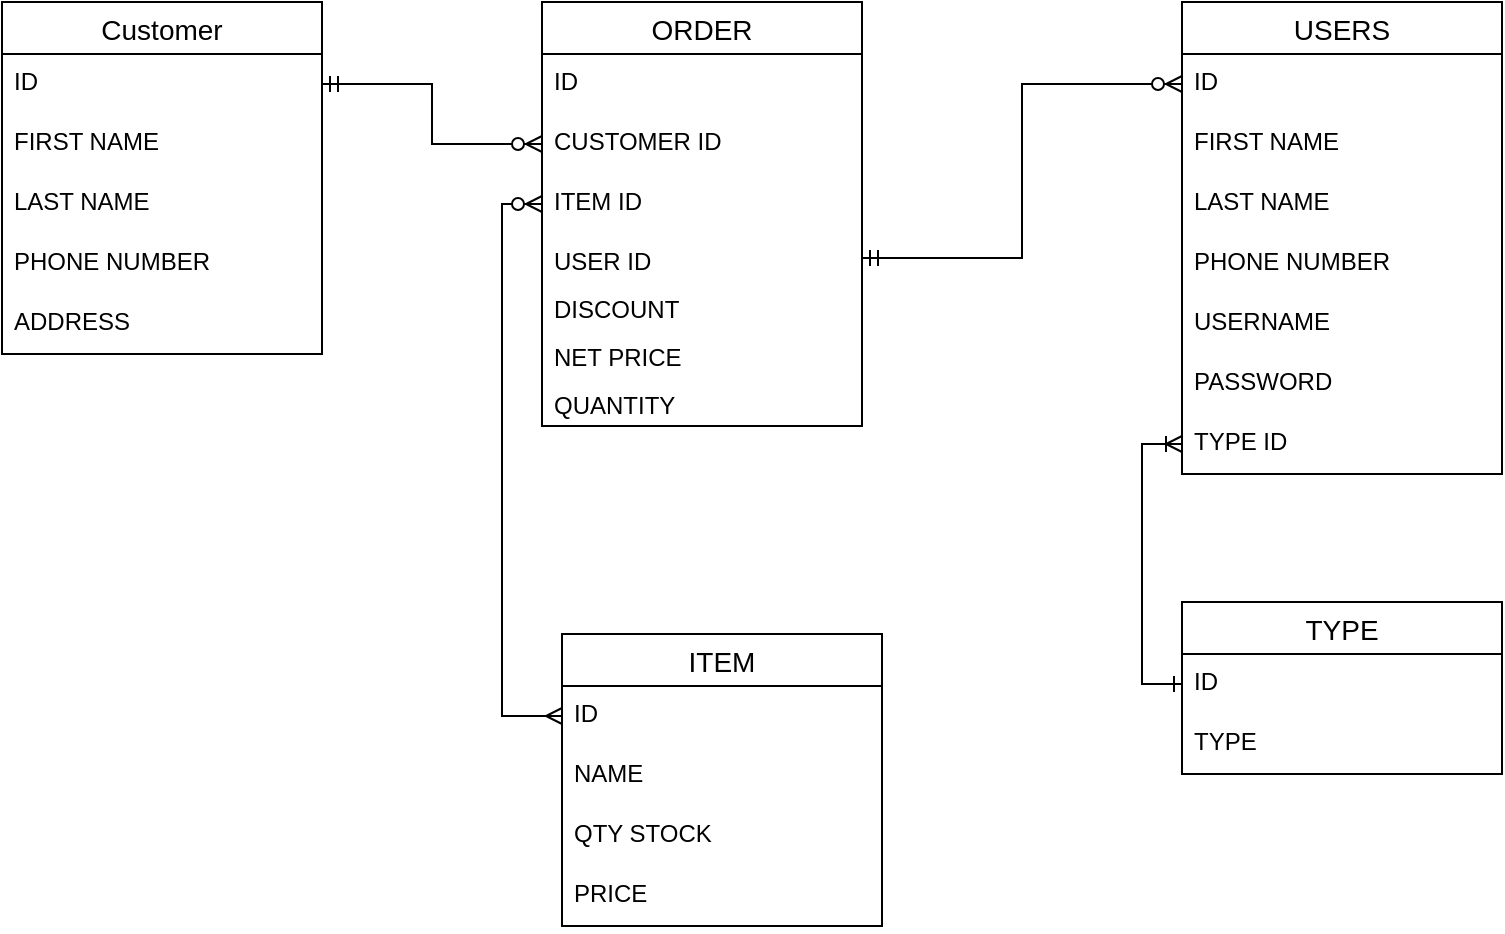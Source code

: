 <mxfile version="14.3.0" type="device"><diagram id="fuPLJJar_mVL6PXhVM3c" name="Page-1"><mxGraphModel dx="1038" dy="580" grid="1" gridSize="10" guides="1" tooltips="1" connect="1" arrows="1" fold="1" page="1" pageScale="1" pageWidth="827" pageHeight="1169" math="0" shadow="0"><root><mxCell id="0"/><mxCell id="1" parent="0"/><mxCell id="cw2aZ1ChlQDy4mIFOq4p-1" value="USERS" style="swimlane;fontStyle=0;childLayout=stackLayout;horizontal=1;startSize=26;horizontalStack=0;resizeParent=1;resizeParentMax=0;resizeLast=0;collapsible=1;marginBottom=0;align=center;fontSize=14;" vertex="1" parent="1"><mxGeometry x="620" y="70" width="160" height="236" as="geometry"/></mxCell><mxCell id="cw2aZ1ChlQDy4mIFOq4p-2" value="ID" style="text;strokeColor=none;fillColor=none;spacingLeft=4;spacingRight=4;overflow=hidden;rotatable=0;points=[[0,0.5],[1,0.5]];portConstraint=eastwest;fontSize=12;" vertex="1" parent="cw2aZ1ChlQDy4mIFOq4p-1"><mxGeometry y="26" width="160" height="30" as="geometry"/></mxCell><mxCell id="cw2aZ1ChlQDy4mIFOq4p-3" value="FIRST NAME" style="text;strokeColor=none;fillColor=none;spacingLeft=4;spacingRight=4;overflow=hidden;rotatable=0;points=[[0,0.5],[1,0.5]];portConstraint=eastwest;fontSize=12;" vertex="1" parent="cw2aZ1ChlQDy4mIFOq4p-1"><mxGeometry y="56" width="160" height="30" as="geometry"/></mxCell><mxCell id="cw2aZ1ChlQDy4mIFOq4p-4" value="LAST NAME" style="text;strokeColor=none;fillColor=none;spacingLeft=4;spacingRight=4;overflow=hidden;rotatable=0;points=[[0,0.5],[1,0.5]];portConstraint=eastwest;fontSize=12;" vertex="1" parent="cw2aZ1ChlQDy4mIFOq4p-1"><mxGeometry y="86" width="160" height="30" as="geometry"/></mxCell><mxCell id="cw2aZ1ChlQDy4mIFOq4p-5" value="PHONE NUMBER" style="text;strokeColor=none;fillColor=none;spacingLeft=4;spacingRight=4;overflow=hidden;rotatable=0;points=[[0,0.5],[1,0.5]];portConstraint=eastwest;fontSize=12;" vertex="1" parent="cw2aZ1ChlQDy4mIFOq4p-1"><mxGeometry y="116" width="160" height="30" as="geometry"/></mxCell><mxCell id="cw2aZ1ChlQDy4mIFOq4p-11" value="USERNAME" style="text;strokeColor=none;fillColor=none;spacingLeft=4;spacingRight=4;overflow=hidden;rotatable=0;points=[[0,0.5],[1,0.5]];portConstraint=eastwest;fontSize=12;" vertex="1" parent="cw2aZ1ChlQDy4mIFOq4p-1"><mxGeometry y="146" width="160" height="30" as="geometry"/></mxCell><mxCell id="cw2aZ1ChlQDy4mIFOq4p-12" value="PASSWORD" style="text;strokeColor=none;fillColor=none;spacingLeft=4;spacingRight=4;overflow=hidden;rotatable=0;points=[[0,0.5],[1,0.5]];portConstraint=eastwest;fontSize=12;" vertex="1" parent="cw2aZ1ChlQDy4mIFOq4p-1"><mxGeometry y="176" width="160" height="30" as="geometry"/></mxCell><mxCell id="cw2aZ1ChlQDy4mIFOq4p-13" value="TYPE ID " style="text;strokeColor=none;fillColor=none;spacingLeft=4;spacingRight=4;overflow=hidden;rotatable=0;points=[[0,0.5],[1,0.5]];portConstraint=eastwest;fontSize=12;" vertex="1" parent="cw2aZ1ChlQDy4mIFOq4p-1"><mxGeometry y="206" width="160" height="30" as="geometry"/></mxCell><mxCell id="cw2aZ1ChlQDy4mIFOq4p-6" value="Customer" style="swimlane;fontStyle=0;childLayout=stackLayout;horizontal=1;startSize=26;horizontalStack=0;resizeParent=1;resizeParentMax=0;resizeLast=0;collapsible=1;marginBottom=0;align=center;fontSize=14;" vertex="1" parent="1"><mxGeometry x="30" y="70" width="160" height="176" as="geometry"/></mxCell><mxCell id="cw2aZ1ChlQDy4mIFOq4p-7" value="ID" style="text;strokeColor=none;fillColor=none;spacingLeft=4;spacingRight=4;overflow=hidden;rotatable=0;points=[[0,0.5],[1,0.5]];portConstraint=eastwest;fontSize=12;" vertex="1" parent="cw2aZ1ChlQDy4mIFOq4p-6"><mxGeometry y="26" width="160" height="30" as="geometry"/></mxCell><mxCell id="cw2aZ1ChlQDy4mIFOq4p-8" value="FIRST NAME" style="text;strokeColor=none;fillColor=none;spacingLeft=4;spacingRight=4;overflow=hidden;rotatable=0;points=[[0,0.5],[1,0.5]];portConstraint=eastwest;fontSize=12;" vertex="1" parent="cw2aZ1ChlQDy4mIFOq4p-6"><mxGeometry y="56" width="160" height="30" as="geometry"/></mxCell><mxCell id="cw2aZ1ChlQDy4mIFOq4p-9" value="LAST NAME" style="text;strokeColor=none;fillColor=none;spacingLeft=4;spacingRight=4;overflow=hidden;rotatable=0;points=[[0,0.5],[1,0.5]];portConstraint=eastwest;fontSize=12;" vertex="1" parent="cw2aZ1ChlQDy4mIFOq4p-6"><mxGeometry y="86" width="160" height="30" as="geometry"/></mxCell><mxCell id="cw2aZ1ChlQDy4mIFOq4p-10" value="PHONE NUMBER" style="text;strokeColor=none;fillColor=none;spacingLeft=4;spacingRight=4;overflow=hidden;rotatable=0;points=[[0,0.5],[1,0.5]];portConstraint=eastwest;fontSize=12;" vertex="1" parent="cw2aZ1ChlQDy4mIFOq4p-6"><mxGeometry y="116" width="160" height="30" as="geometry"/></mxCell><mxCell id="cw2aZ1ChlQDy4mIFOq4p-29" value="ADDRESS" style="text;strokeColor=none;fillColor=none;spacingLeft=4;spacingRight=4;overflow=hidden;rotatable=0;points=[[0,0.5],[1,0.5]];portConstraint=eastwest;fontSize=12;" vertex="1" parent="cw2aZ1ChlQDy4mIFOq4p-6"><mxGeometry y="146" width="160" height="30" as="geometry"/></mxCell><mxCell id="cw2aZ1ChlQDy4mIFOq4p-14" value="TYPE" style="swimlane;fontStyle=0;childLayout=stackLayout;horizontal=1;startSize=26;horizontalStack=0;resizeParent=1;resizeParentMax=0;resizeLast=0;collapsible=1;marginBottom=0;align=center;fontSize=14;" vertex="1" parent="1"><mxGeometry x="620" y="370" width="160" height="86" as="geometry"/></mxCell><mxCell id="cw2aZ1ChlQDy4mIFOq4p-15" value="ID" style="text;strokeColor=none;fillColor=none;spacingLeft=4;spacingRight=4;overflow=hidden;rotatable=0;points=[[0,0.5],[1,0.5]];portConstraint=eastwest;fontSize=12;" vertex="1" parent="cw2aZ1ChlQDy4mIFOq4p-14"><mxGeometry y="26" width="160" height="30" as="geometry"/></mxCell><mxCell id="cw2aZ1ChlQDy4mIFOq4p-16" value="TYPE" style="text;strokeColor=none;fillColor=none;spacingLeft=4;spacingRight=4;overflow=hidden;rotatable=0;points=[[0,0.5],[1,0.5]];portConstraint=eastwest;fontSize=12;" vertex="1" parent="cw2aZ1ChlQDy4mIFOq4p-14"><mxGeometry y="56" width="160" height="30" as="geometry"/></mxCell><mxCell id="cw2aZ1ChlQDy4mIFOq4p-19" value="ITEM" style="swimlane;fontStyle=0;childLayout=stackLayout;horizontal=1;startSize=26;horizontalStack=0;resizeParent=1;resizeParentMax=0;resizeLast=0;collapsible=1;marginBottom=0;align=center;fontSize=14;" vertex="1" parent="1"><mxGeometry x="310" y="386" width="160" height="146" as="geometry"/></mxCell><mxCell id="cw2aZ1ChlQDy4mIFOq4p-20" value="ID" style="text;strokeColor=none;fillColor=none;spacingLeft=4;spacingRight=4;overflow=hidden;rotatable=0;points=[[0,0.5],[1,0.5]];portConstraint=eastwest;fontSize=12;" vertex="1" parent="cw2aZ1ChlQDy4mIFOq4p-19"><mxGeometry y="26" width="160" height="30" as="geometry"/></mxCell><mxCell id="cw2aZ1ChlQDy4mIFOq4p-21" value="NAME" style="text;strokeColor=none;fillColor=none;spacingLeft=4;spacingRight=4;overflow=hidden;rotatable=0;points=[[0,0.5],[1,0.5]];portConstraint=eastwest;fontSize=12;" vertex="1" parent="cw2aZ1ChlQDy4mIFOq4p-19"><mxGeometry y="56" width="160" height="30" as="geometry"/></mxCell><mxCell id="cw2aZ1ChlQDy4mIFOq4p-22" value="QTY STOCK" style="text;strokeColor=none;fillColor=none;spacingLeft=4;spacingRight=4;overflow=hidden;rotatable=0;points=[[0,0.5],[1,0.5]];portConstraint=eastwest;fontSize=12;" vertex="1" parent="cw2aZ1ChlQDy4mIFOq4p-19"><mxGeometry y="86" width="160" height="30" as="geometry"/></mxCell><mxCell id="cw2aZ1ChlQDy4mIFOq4p-23" value="PRICE" style="text;strokeColor=none;fillColor=none;spacingLeft=4;spacingRight=4;overflow=hidden;rotatable=0;points=[[0,0.5],[1,0.5]];portConstraint=eastwest;fontSize=12;" vertex="1" parent="cw2aZ1ChlQDy4mIFOq4p-19"><mxGeometry y="116" width="160" height="30" as="geometry"/></mxCell><mxCell id="cw2aZ1ChlQDy4mIFOq4p-24" value="ORDER" style="swimlane;fontStyle=0;childLayout=stackLayout;horizontal=1;startSize=26;horizontalStack=0;resizeParent=1;resizeParentMax=0;resizeLast=0;collapsible=1;marginBottom=0;align=center;fontSize=14;" vertex="1" parent="1"><mxGeometry x="300" y="70" width="160" height="212" as="geometry"/></mxCell><mxCell id="cw2aZ1ChlQDy4mIFOq4p-25" value="ID" style="text;strokeColor=none;fillColor=none;spacingLeft=4;spacingRight=4;overflow=hidden;rotatable=0;points=[[0,0.5],[1,0.5]];portConstraint=eastwest;fontSize=12;" vertex="1" parent="cw2aZ1ChlQDy4mIFOq4p-24"><mxGeometry y="26" width="160" height="30" as="geometry"/></mxCell><mxCell id="cw2aZ1ChlQDy4mIFOq4p-26" value="CUSTOMER ID" style="text;strokeColor=none;fillColor=none;spacingLeft=4;spacingRight=4;overflow=hidden;rotatable=0;points=[[0,0.5],[1,0.5]];portConstraint=eastwest;fontSize=12;" vertex="1" parent="cw2aZ1ChlQDy4mIFOq4p-24"><mxGeometry y="56" width="160" height="30" as="geometry"/></mxCell><mxCell id="cw2aZ1ChlQDy4mIFOq4p-27" value="ITEM ID" style="text;strokeColor=none;fillColor=none;spacingLeft=4;spacingRight=4;overflow=hidden;rotatable=0;points=[[0,0.5],[1,0.5]];portConstraint=eastwest;fontSize=12;" vertex="1" parent="cw2aZ1ChlQDy4mIFOq4p-24"><mxGeometry y="86" width="160" height="30" as="geometry"/></mxCell><mxCell id="cw2aZ1ChlQDy4mIFOq4p-28" value="USER ID " style="text;strokeColor=none;fillColor=none;spacingLeft=4;spacingRight=4;overflow=hidden;rotatable=0;points=[[0,0.5],[1,0.5]];portConstraint=eastwest;fontSize=12;" vertex="1" parent="cw2aZ1ChlQDy4mIFOq4p-24"><mxGeometry y="116" width="160" height="24" as="geometry"/></mxCell><mxCell id="cw2aZ1ChlQDy4mIFOq4p-31" value="DISCOUNT" style="text;strokeColor=none;fillColor=none;spacingLeft=4;spacingRight=4;overflow=hidden;rotatable=0;points=[[0,0.5],[1,0.5]];portConstraint=eastwest;fontSize=12;" vertex="1" parent="cw2aZ1ChlQDy4mIFOq4p-24"><mxGeometry y="140" width="160" height="24" as="geometry"/></mxCell><mxCell id="cw2aZ1ChlQDy4mIFOq4p-32" value="NET PRICE" style="text;strokeColor=none;fillColor=none;spacingLeft=4;spacingRight=4;overflow=hidden;rotatable=0;points=[[0,0.5],[1,0.5]];portConstraint=eastwest;fontSize=12;" vertex="1" parent="cw2aZ1ChlQDy4mIFOq4p-24"><mxGeometry y="164" width="160" height="24" as="geometry"/></mxCell><mxCell id="cw2aZ1ChlQDy4mIFOq4p-33" value="QUANTITY" style="text;strokeColor=none;fillColor=none;spacingLeft=4;spacingRight=4;overflow=hidden;rotatable=0;points=[[0,0.5],[1,0.5]];portConstraint=eastwest;fontSize=12;" vertex="1" parent="cw2aZ1ChlQDy4mIFOq4p-24"><mxGeometry y="188" width="160" height="24" as="geometry"/></mxCell><mxCell id="cw2aZ1ChlQDy4mIFOq4p-34" style="edgeStyle=orthogonalEdgeStyle;rounded=0;orthogonalLoop=1;jettySize=auto;html=1;exitX=0;exitY=0.5;exitDx=0;exitDy=0;entryX=0;entryY=0.5;entryDx=0;entryDy=0;startArrow=ERone;startFill=0;endArrow=ERoneToMany;endFill=0;" edge="1" parent="1" source="cw2aZ1ChlQDy4mIFOq4p-15" target="cw2aZ1ChlQDy4mIFOq4p-13"><mxGeometry relative="1" as="geometry"/></mxCell><mxCell id="cw2aZ1ChlQDy4mIFOq4p-35" style="edgeStyle=orthogonalEdgeStyle;rounded=0;orthogonalLoop=1;jettySize=auto;html=1;exitX=0;exitY=0.5;exitDx=0;exitDy=0;startArrow=ERzeroToMany;startFill=1;endArrow=ERmandOne;endFill=0;" edge="1" parent="1" source="cw2aZ1ChlQDy4mIFOq4p-2" target="cw2aZ1ChlQDy4mIFOq4p-28"><mxGeometry relative="1" as="geometry"/></mxCell><mxCell id="cw2aZ1ChlQDy4mIFOq4p-36" style="edgeStyle=orthogonalEdgeStyle;rounded=0;orthogonalLoop=1;jettySize=auto;html=1;exitX=1;exitY=0.5;exitDx=0;exitDy=0;entryX=0;entryY=0.5;entryDx=0;entryDy=0;startArrow=ERmandOne;startFill=0;endArrow=ERzeroToMany;endFill=1;" edge="1" parent="1" source="cw2aZ1ChlQDy4mIFOq4p-7" target="cw2aZ1ChlQDy4mIFOq4p-26"><mxGeometry relative="1" as="geometry"/></mxCell><mxCell id="cw2aZ1ChlQDy4mIFOq4p-37" style="edgeStyle=orthogonalEdgeStyle;rounded=0;orthogonalLoop=1;jettySize=auto;html=1;exitX=0;exitY=0.5;exitDx=0;exitDy=0;entryX=0;entryY=0.5;entryDx=0;entryDy=0;startArrow=ERmany;startFill=0;endArrow=ERzeroToMany;endFill=1;" edge="1" parent="1" source="cw2aZ1ChlQDy4mIFOq4p-20" target="cw2aZ1ChlQDy4mIFOq4p-27"><mxGeometry relative="1" as="geometry"/></mxCell></root></mxGraphModel></diagram></mxfile>